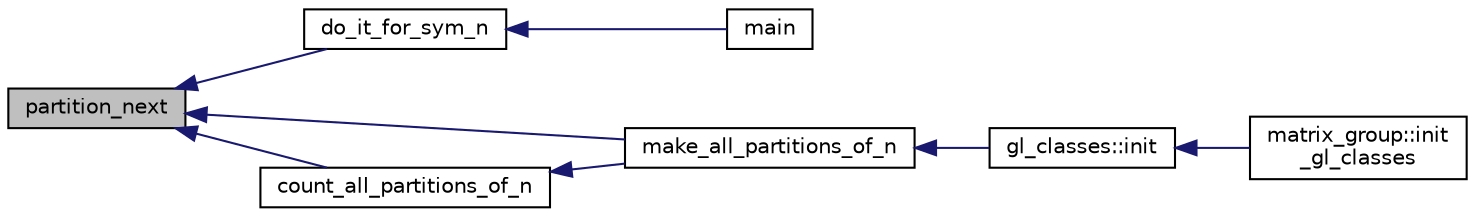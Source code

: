 digraph "partition_next"
{
  edge [fontname="Helvetica",fontsize="10",labelfontname="Helvetica",labelfontsize="10"];
  node [fontname="Helvetica",fontsize="10",shape=record];
  rankdir="LR";
  Node1016 [label="partition_next",height=0.2,width=0.4,color="black", fillcolor="grey75", style="filled", fontcolor="black"];
  Node1016 -> Node1017 [dir="back",color="midnightblue",fontsize="10",style="solid",fontname="Helvetica"];
  Node1017 [label="do_it_for_sym_n",height=0.2,width=0.4,color="black", fillcolor="white", style="filled",URL="$d0/d87/group__ring_8_c.html#a7da1c84aee65e2c8fd4b83f0809835ad"];
  Node1017 -> Node1018 [dir="back",color="midnightblue",fontsize="10",style="solid",fontname="Helvetica"];
  Node1018 [label="main",height=0.2,width=0.4,color="black", fillcolor="white", style="filled",URL="$d0/d87/group__ring_8_c.html#a3c04138a5bfe5d72780bb7e82a18e627"];
  Node1016 -> Node1019 [dir="back",color="midnightblue",fontsize="10",style="solid",fontname="Helvetica"];
  Node1019 [label="make_all_partitions_of_n",height=0.2,width=0.4,color="black", fillcolor="white", style="filled",URL="$d2/d23/combinatorics_8h.html#ac004d49af3c23fab0e76532f131d1663"];
  Node1019 -> Node1020 [dir="back",color="midnightblue",fontsize="10",style="solid",fontname="Helvetica"];
  Node1020 [label="gl_classes::init",height=0.2,width=0.4,color="black", fillcolor="white", style="filled",URL="$d6/dab/classgl__classes.html#a48ec2319989d4fc7b36d736aef4f6452"];
  Node1020 -> Node1021 [dir="back",color="midnightblue",fontsize="10",style="solid",fontname="Helvetica"];
  Node1021 [label="matrix_group::init\l_gl_classes",height=0.2,width=0.4,color="black", fillcolor="white", style="filled",URL="$d3/ded/classmatrix__group.html#a5f08c24debccc24b4c64033622a3fc0a"];
  Node1016 -> Node1022 [dir="back",color="midnightblue",fontsize="10",style="solid",fontname="Helvetica"];
  Node1022 [label="count_all_partitions_of_n",height=0.2,width=0.4,color="black", fillcolor="white", style="filled",URL="$d2/d23/combinatorics_8h.html#aee4eb7adb340f84a6c9853c6e5ce06ec"];
  Node1022 -> Node1019 [dir="back",color="midnightblue",fontsize="10",style="solid",fontname="Helvetica"];
}
